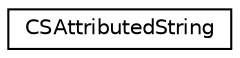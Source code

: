 digraph "Graphical Class Hierarchy"
{
  edge [fontname="Helvetica",fontsize="10",labelfontname="Helvetica",labelfontsize="10"];
  node [fontname="Helvetica",fontsize="10",shape=record];
  rankdir="LR";
  Node0 [label="CSAttributedString",height=0.2,width=0.4,color="black", fillcolor="white", style="filled",URL="$classCSAttributedString.html",tooltip="An attributed string. "];
}
